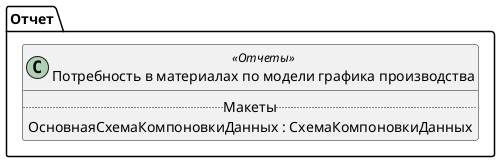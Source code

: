 ﻿@startuml ПотребностьВМатериалахПоМоделиГрафикаПроизводства
'!include templates.wsd
'..\include templates.wsd
class Отчет.ПотребностьВМатериалахПоМоделиГрафикаПроизводства as "Потребность в материалах по модели графика производства" <<Отчеты>>
{
..Макеты..
ОсновнаяСхемаКомпоновкиДанных : СхемаКомпоновкиДанных
}
@enduml
